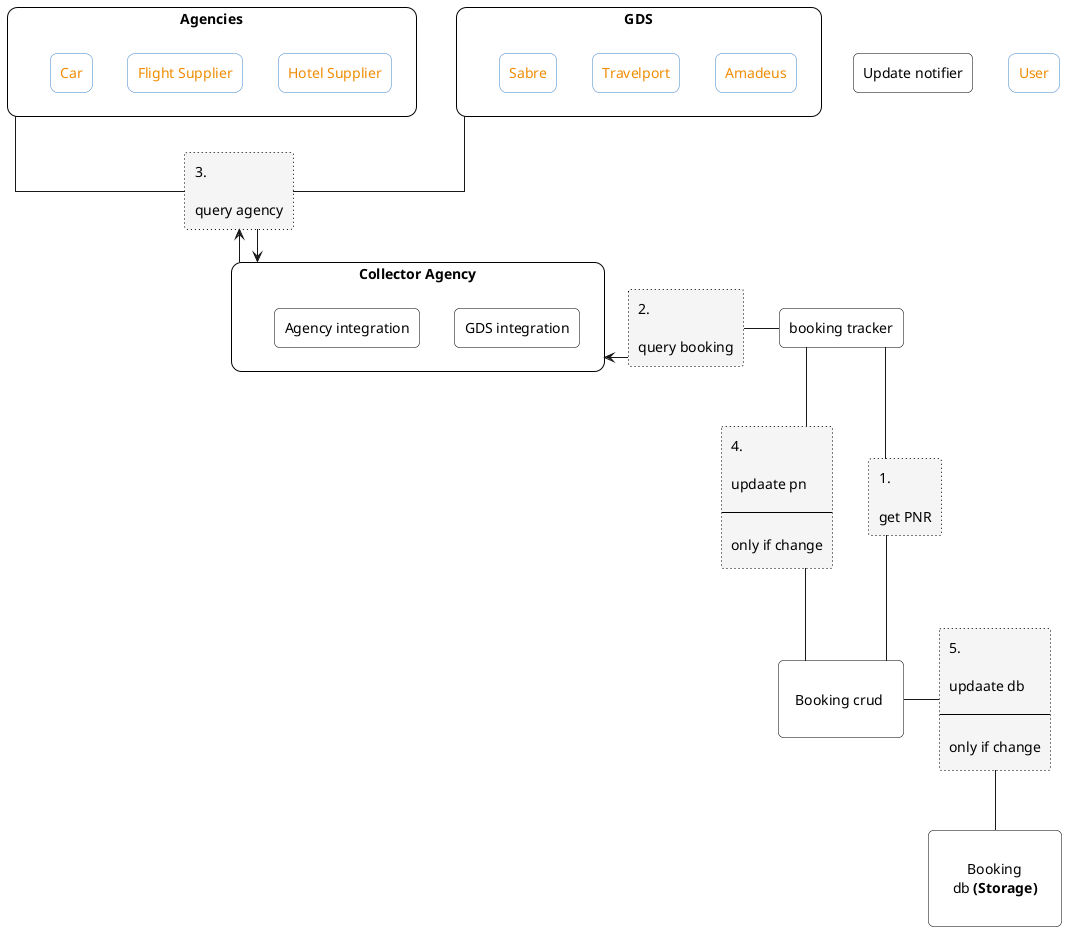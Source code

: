 @startuml

'skinparam handwritten true
hide stereotype
skinparam linetype ortho
'left to right direction

skinparam rectangle{
    BackgroundColor WhiteSmoke
    borderColor black
    'LineColor<<actor>> #86B56B
    LineColor<<actor>> #F08C02
    FontColor<<actor>> #F08C02
    borderColor<<actor>> #3C84CA
    BackgroundColor<<actor>> #FFFFFF
    RoundCorner<<actor>> 15

    RoundCorner<<container>> 20
    BackgroundColor<<container>> #FFFFFF


    RoundCorner<<system>> 20
    BackgroundColor<<system>> #FFFFFF


    'borderColor<<action>> #3F75BB
    borderColor<<action>> #black
    FontColor<<action>> #black
    RoundCorner<<action>> 10
    BackgroundColor<<action>> #FFFFFF


    BackgroundColor<<sticky>> #F3D22B
    borderColor<<sticky>> black

    borderColor<<answer>> #lightgray
    FontColor<<answer>> #3F75BB
    '
 }




together {
    rectangle user <<actor>> [
    User
    '---
    '* add, update, delete reservation
    '* share trip info (social/directly)
    ]
'    rectangle supplier <<actor>>[
'    Supplier
'    ]


}


together {
    rectangle GDS <<container>>{
        rectangle Sabre <<actor>>
        rectangle Travelport <<actor>>
        rectangle Amadeus <<actor>>
        Sabre -[hidden] Travelport
        Travelport -[hidden] Amadeus
    }

    rectangle Agencies <<container>>{
        rectangle Car <<actor>>
        rectangle "Flight Supplier" as flight_supplier <<actor>>
        rectangle "Hotel Supplier" as hotel_supplier <<actor>>
        Car -[hidden] flight_supplier
        flight_supplier -[hidden] hotel_supplier
    }
 
'    GDS <=[#black] Agencies
}


rectangle "Collector Agency" as collector_agency <<container>>{

    rectangle "GDS integration" as gds_integration <<action>>
    rectangle "Agency integration" as agency_integration <<action>>

}


'
rectangle booking_db <<action>> [

        Booking
    db **(Storage)**    

]



rectangle booking_crud <<action>> [

  Booking crud   

]

rectangle booking_tracker <<action>> [
booking tracker
]


rectangle update_notifier<<action>>[
Update notifier
]




'=============================================
'  Connection
'=============================================



rectangle 1 #line.dotted[
1.

get PNR
]


booking_tracker -- 1
1 -- booking_crud

rectangle 2 #line.dotted[
2.

query booking
]

collector_agency <- 2
2 - booking_tracker

rectangle 3 #line.dotted[
3.

query agency
]
 

GDS -- 3
Agencies -- 3

3 <-- collector_agency
3 --> collector_agency

 rectangle 4 #line.dotted[
4.

updaate pn

---

only if change
]


booking_tracker -- 4
4 - booking_crud

 rectangle 5 #line.dotted[
5.

updaate db

---

only if change
]
 

booking_crud - 5
5 -- booking_db
@enduml




